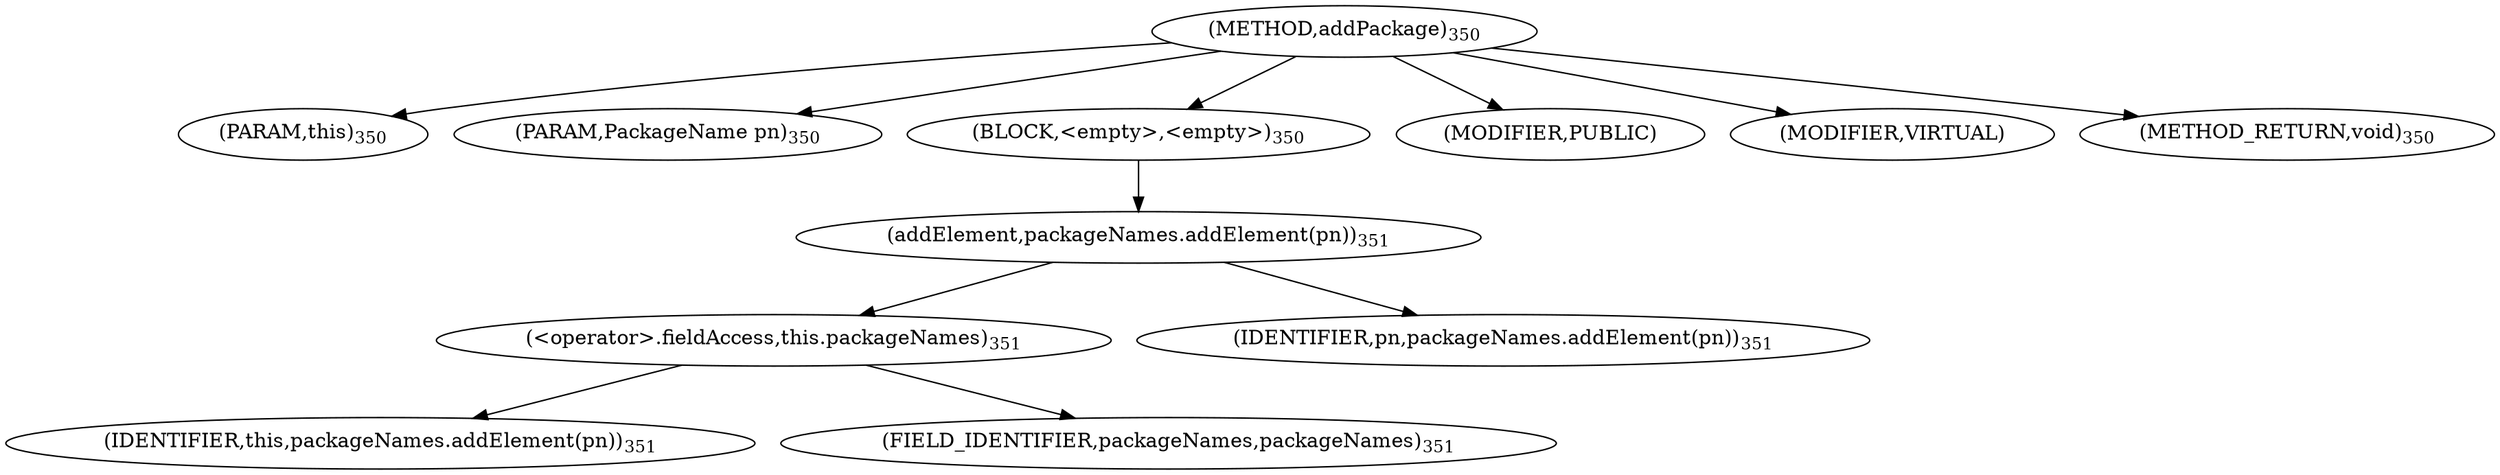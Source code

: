 digraph "addPackage" {  
"1094" [label = <(METHOD,addPackage)<SUB>350</SUB>> ]
"1095" [label = <(PARAM,this)<SUB>350</SUB>> ]
"1096" [label = <(PARAM,PackageName pn)<SUB>350</SUB>> ]
"1097" [label = <(BLOCK,&lt;empty&gt;,&lt;empty&gt;)<SUB>350</SUB>> ]
"1098" [label = <(addElement,packageNames.addElement(pn))<SUB>351</SUB>> ]
"1099" [label = <(&lt;operator&gt;.fieldAccess,this.packageNames)<SUB>351</SUB>> ]
"1100" [label = <(IDENTIFIER,this,packageNames.addElement(pn))<SUB>351</SUB>> ]
"1101" [label = <(FIELD_IDENTIFIER,packageNames,packageNames)<SUB>351</SUB>> ]
"1102" [label = <(IDENTIFIER,pn,packageNames.addElement(pn))<SUB>351</SUB>> ]
"1103" [label = <(MODIFIER,PUBLIC)> ]
"1104" [label = <(MODIFIER,VIRTUAL)> ]
"1105" [label = <(METHOD_RETURN,void)<SUB>350</SUB>> ]
  "1094" -> "1095" 
  "1094" -> "1096" 
  "1094" -> "1097" 
  "1094" -> "1103" 
  "1094" -> "1104" 
  "1094" -> "1105" 
  "1097" -> "1098" 
  "1098" -> "1099" 
  "1098" -> "1102" 
  "1099" -> "1100" 
  "1099" -> "1101" 
}
